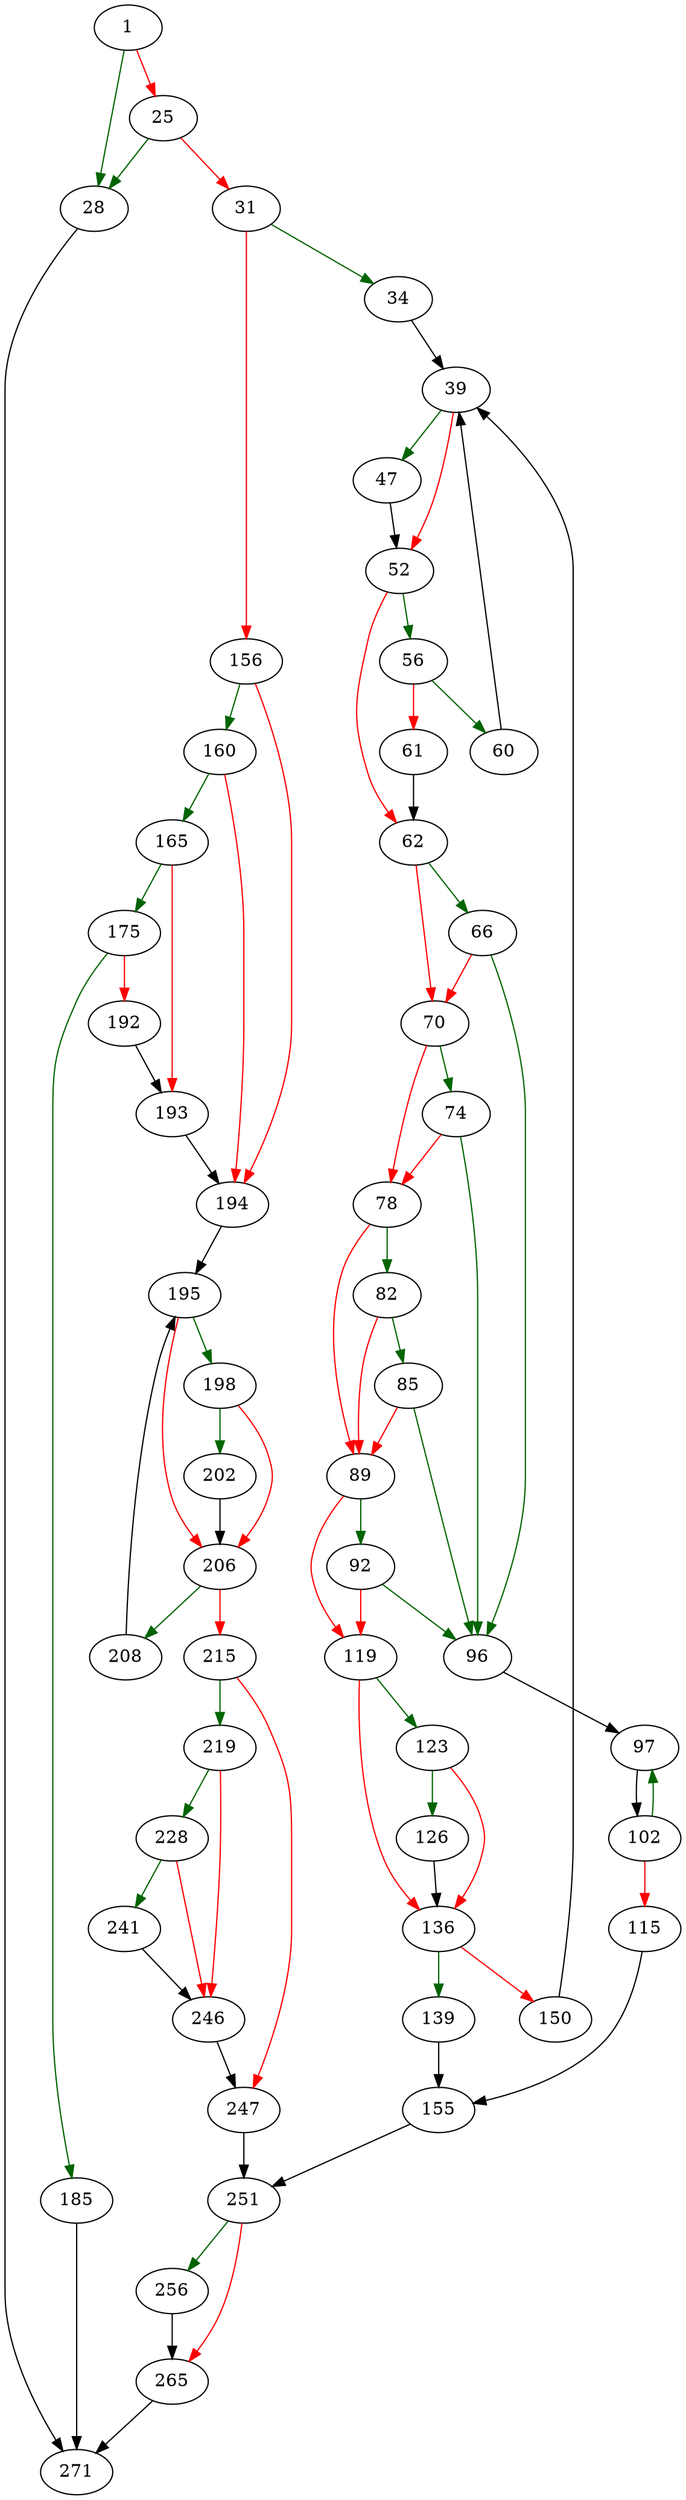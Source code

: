 strict digraph "csv_read_one_field" {
	// Node definitions.
	1 [entry=true];
	28;
	25;
	31;
	271;
	34;
	156;
	39;
	47;
	52;
	56;
	62;
	60;
	61;
	66;
	70;
	96;
	74;
	78;
	82;
	89;
	85;
	92;
	119;
	97;
	102;
	115;
	155;
	123;
	136;
	126;
	139;
	150;
	251;
	160;
	194;
	165;
	175;
	193;
	185;
	192;
	195;
	198;
	206;
	202;
	208;
	215;
	219;
	247;
	228;
	246;
	241;
	256;
	265;

	// Edge definitions.
	1 -> 28 [
		color=darkgreen
		cond=true
	];
	1 -> 25 [
		color=red
		cond=false
	];
	28 -> 271;
	25 -> 28 [
		color=darkgreen
		cond=true
	];
	25 -> 31 [
		color=red
		cond=false
	];
	31 -> 34 [
		color=darkgreen
		cond=true
	];
	31 -> 156 [
		color=red
		cond=false
	];
	34 -> 39;
	156 -> 160 [
		color=darkgreen
		cond=true
	];
	156 -> 194 [
		color=red
		cond=false
	];
	39 -> 47 [
		color=darkgreen
		cond=true
	];
	39 -> 52 [
		color=red
		cond=false
	];
	47 -> 52;
	52 -> 56 [
		color=darkgreen
		cond=true
	];
	52 -> 62 [
		color=red
		cond=false
	];
	56 -> 60 [
		color=darkgreen
		cond=true
	];
	56 -> 61 [
		color=red
		cond=false
	];
	62 -> 66 [
		color=darkgreen
		cond=true
	];
	62 -> 70 [
		color=red
		cond=false
	];
	60 -> 39;
	61 -> 62;
	66 -> 70 [
		color=red
		cond=false
	];
	66 -> 96 [
		color=darkgreen
		cond=true
	];
	70 -> 74 [
		color=darkgreen
		cond=true
	];
	70 -> 78 [
		color=red
		cond=false
	];
	96 -> 97;
	74 -> 96 [
		color=darkgreen
		cond=true
	];
	74 -> 78 [
		color=red
		cond=false
	];
	78 -> 82 [
		color=darkgreen
		cond=true
	];
	78 -> 89 [
		color=red
		cond=false
	];
	82 -> 89 [
		color=red
		cond=false
	];
	82 -> 85 [
		color=darkgreen
		cond=true
	];
	89 -> 92 [
		color=darkgreen
		cond=true
	];
	89 -> 119 [
		color=red
		cond=false
	];
	85 -> 96 [
		color=darkgreen
		cond=true
	];
	85 -> 89 [
		color=red
		cond=false
	];
	92 -> 96 [
		color=darkgreen
		cond=true
	];
	92 -> 119 [
		color=red
		cond=false
	];
	119 -> 123 [
		color=darkgreen
		cond=true
	];
	119 -> 136 [
		color=red
		cond=false
	];
	97 -> 102;
	102 -> 97 [
		color=darkgreen
		cond=true
	];
	102 -> 115 [
		color=red
		cond=false
	];
	115 -> 155;
	155 -> 251;
	123 -> 136 [
		color=red
		cond=false
	];
	123 -> 126 [
		color=darkgreen
		cond=true
	];
	136 -> 139 [
		color=darkgreen
		cond=true
	];
	136 -> 150 [
		color=red
		cond=false
	];
	126 -> 136;
	139 -> 155;
	150 -> 39;
	251 -> 256 [
		color=darkgreen
		cond=true
	];
	251 -> 265 [
		color=red
		cond=false
	];
	160 -> 194 [
		color=red
		cond=false
	];
	160 -> 165 [
		color=darkgreen
		cond=true
	];
	194 -> 195;
	165 -> 175 [
		color=darkgreen
		cond=true
	];
	165 -> 193 [
		color=red
		cond=false
	];
	175 -> 185 [
		color=darkgreen
		cond=true
	];
	175 -> 192 [
		color=red
		cond=false
	];
	193 -> 194;
	185 -> 271;
	192 -> 193;
	195 -> 198 [
		color=darkgreen
		cond=true
	];
	195 -> 206 [
		color=red
		cond=false
	];
	198 -> 206 [
		color=red
		cond=false
	];
	198 -> 202 [
		color=darkgreen
		cond=true
	];
	206 -> 208 [
		color=darkgreen
		cond=true
	];
	206 -> 215 [
		color=red
		cond=false
	];
	202 -> 206;
	208 -> 195;
	215 -> 219 [
		color=darkgreen
		cond=true
	];
	215 -> 247 [
		color=red
		cond=false
	];
	219 -> 228 [
		color=darkgreen
		cond=true
	];
	219 -> 246 [
		color=red
		cond=false
	];
	247 -> 251;
	228 -> 246 [
		color=red
		cond=false
	];
	228 -> 241 [
		color=darkgreen
		cond=true
	];
	246 -> 247;
	241 -> 246;
	256 -> 265;
	265 -> 271;
}
